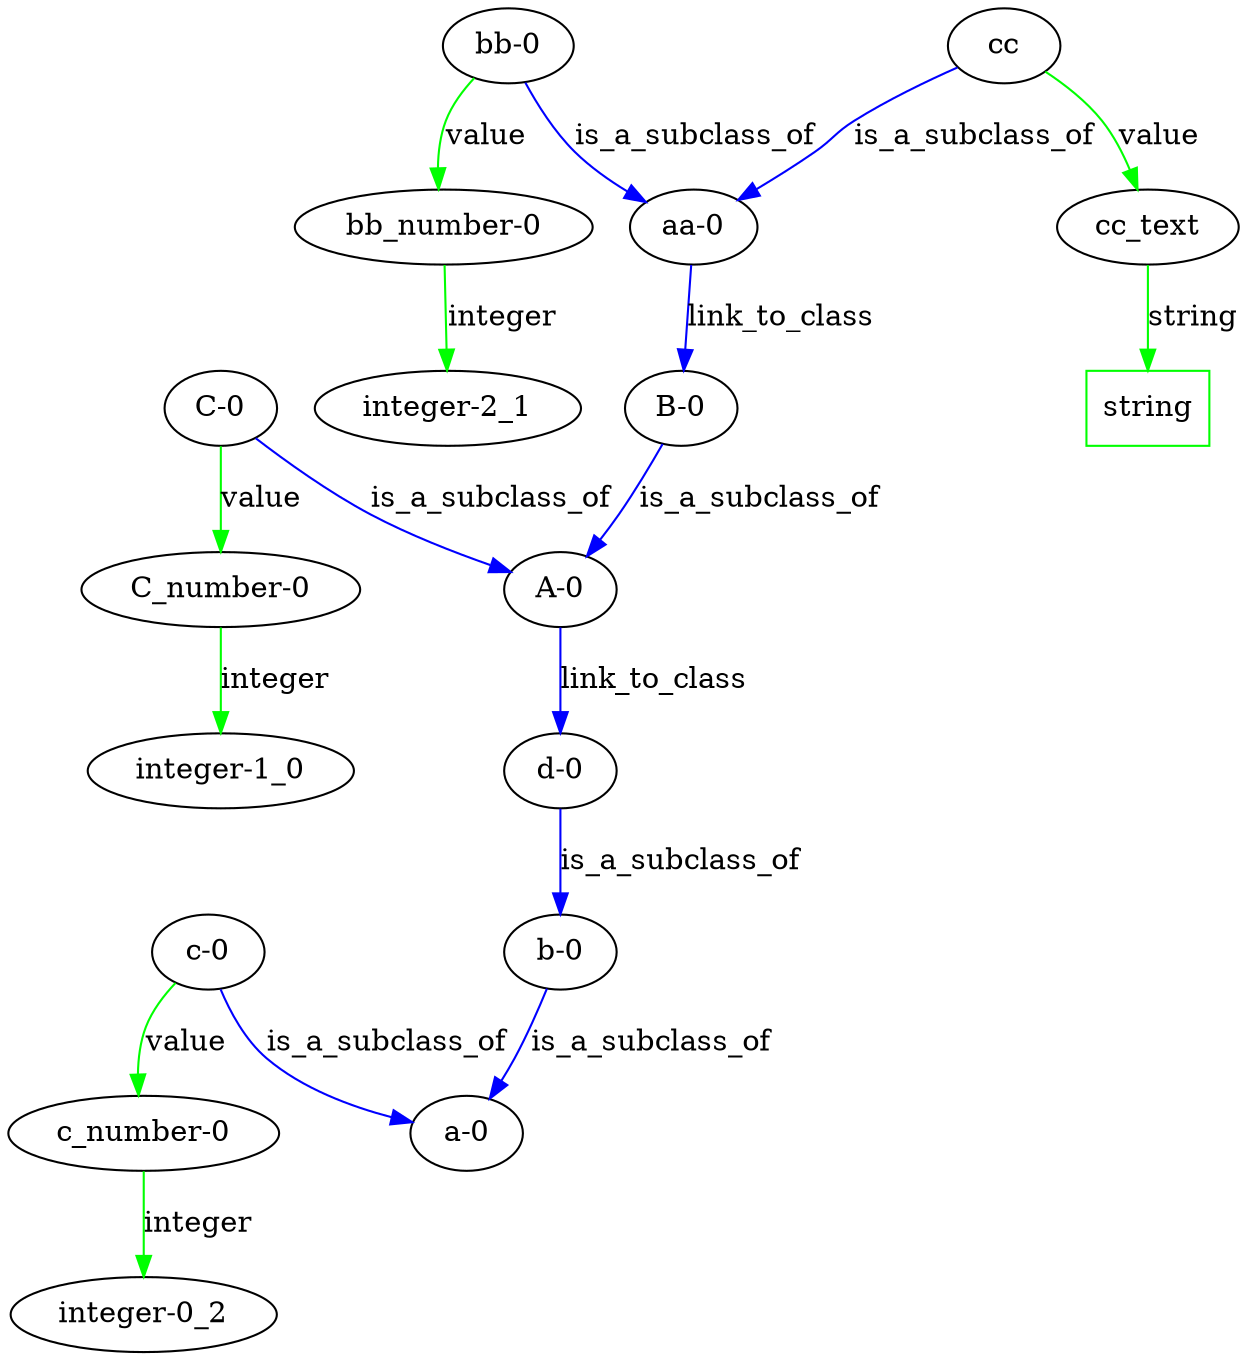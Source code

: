 digraph {
	"c-0"
	"a-0"
	"c-0" -> "a-0" [label=is_a_subclass_of color=blue]
	"bb-0"
	"aa-0"
	"bb-0" -> "aa-0" [label=is_a_subclass_of color=blue]
	"b-0"
	"a-0"
	"b-0" -> "a-0" [label=is_a_subclass_of color=blue]
	cc
	"aa-0"
	cc -> "aa-0" [label=is_a_subclass_of color=blue]
	string [color=green shape=rectangle]
	string
	cc_text -> string [label=string color=green]
	"C-0"
	"A-0"
	"C-0" -> "A-0" [label=is_a_subclass_of color=blue]
	"A-0"
	"d-0"
	"A-0" -> "d-0" [label=link_to_class color=blue]
	"aa-0"
	"B-0"
	"aa-0" -> "B-0" [label=link_to_class color=blue]
	"C_number-0"
	"integer-1_0"
	"C_number-0" -> "integer-1_0" [label=integer color=green]
	"C-0"
	"C_number-0"
	"C-0" -> "C_number-0" [label=value color=green]
	"B-0"
	"A-0"
	"B-0" -> "A-0" [label=is_a_subclass_of color=blue]
	"c-0"
	"c_number-0"
	"c-0" -> "c_number-0" [label=value color=green]
	"d-0"
	"b-0"
	"d-0" -> "b-0" [label=is_a_subclass_of color=blue]
	"bb_number-0"
	"integer-2_1"
	"bb_number-0" -> "integer-2_1" [label=integer color=green]
	"bb-0"
	"bb_number-0"
	"bb-0" -> "bb_number-0" [label=value color=green]
	"c_number-0"
	"integer-0_2"
	"c_number-0" -> "integer-0_2" [label=integer color=green]
	cc
	cc_text
	cc -> cc_text [label=value color=green]
}
